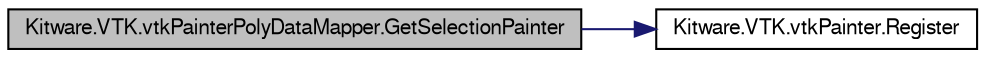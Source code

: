 digraph G
{
  bgcolor="transparent";
  edge [fontname="FreeSans",fontsize="10",labelfontname="FreeSans",labelfontsize="10"];
  node [fontname="FreeSans",fontsize="10",shape=record];
  rankdir="LR";
  Node1 [label="Kitware.VTK.vtkPainterPolyDataMapper.GetSelectionPainter",height=0.2,width=0.4,color="black", fillcolor="grey75", style="filled" fontcolor="black"];
  Node1 -> Node2 [color="midnightblue",fontsize="10",style="solid",fontname="FreeSans"];
  Node2 [label="Kitware.VTK.vtkPainter.Register",height=0.2,width=0.4,color="black",URL="$class_kitware_1_1_v_t_k_1_1vtk_painter.html#aa8672ddfd60adfd5ef286e584eba35fc",tooltip="Take part in garbage collection."];
}
